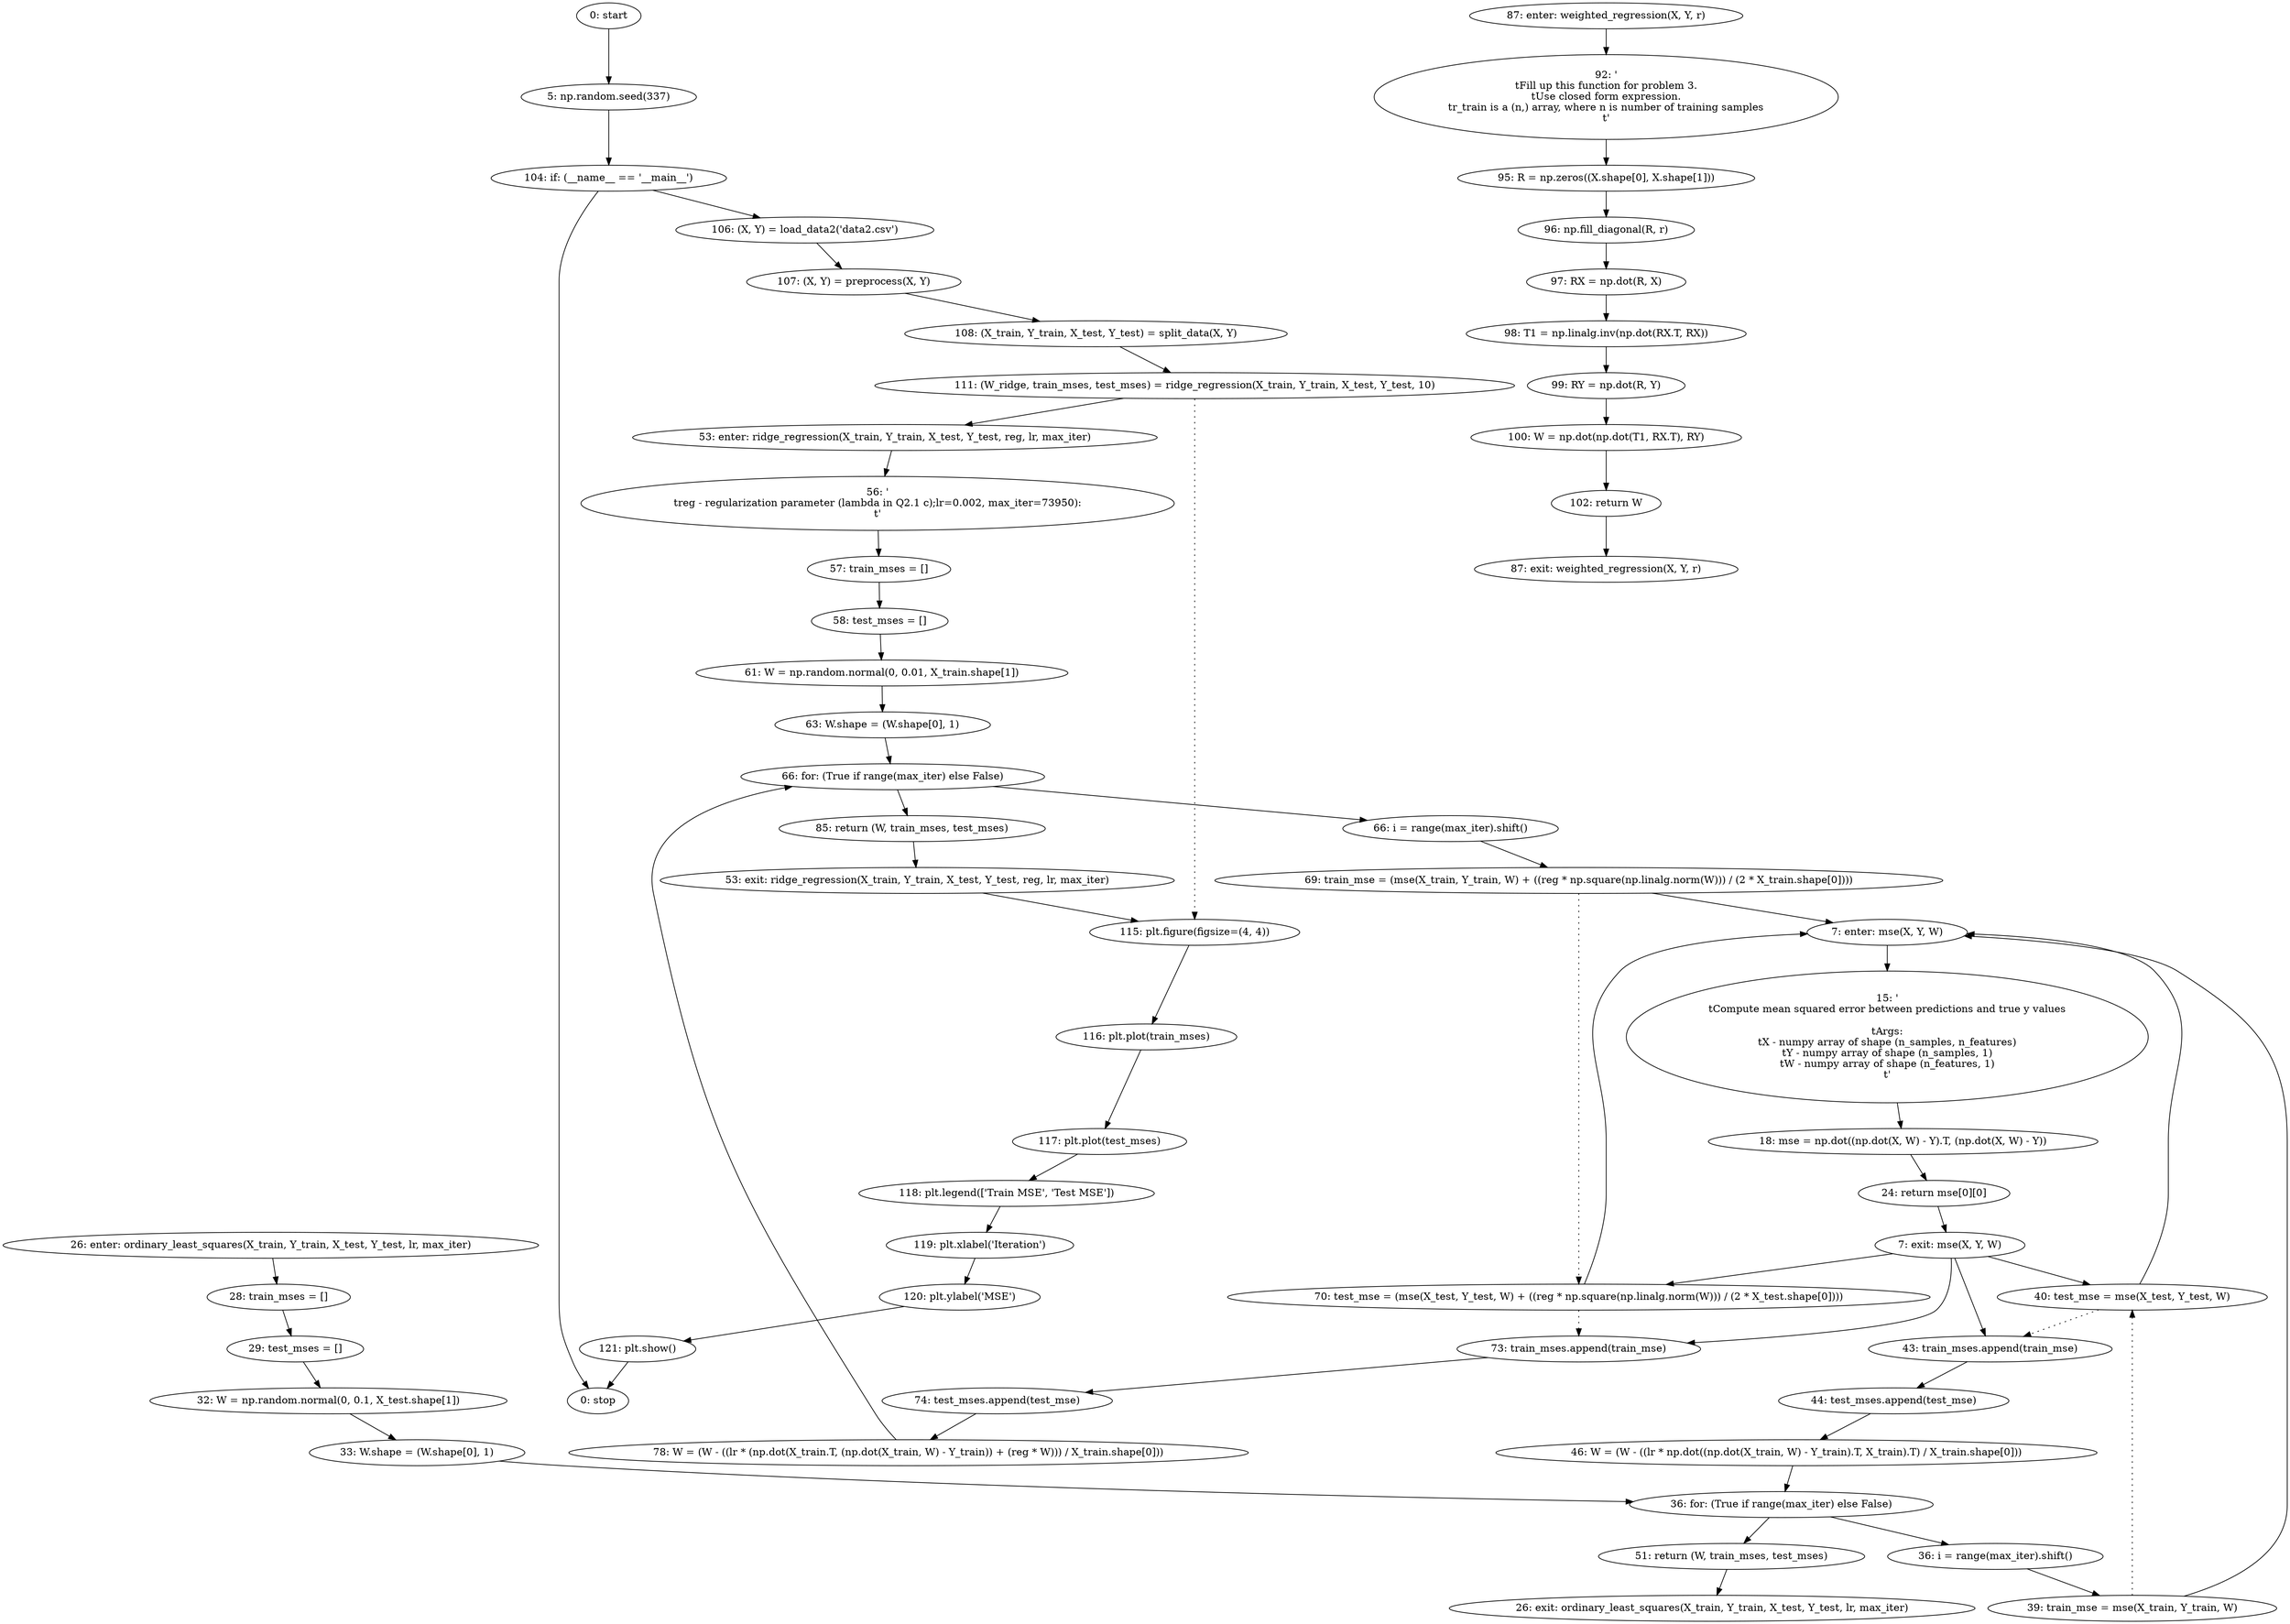 strict digraph "" {
	node [label="\N"];
	0	 [label="0: start"];
	1	 [label="5: np.random.seed(337)"];
	0 -> 1;
	46	 [label="104: if: (__name__ == '__main__')"];
	1 -> 46;
	47	 [label="106: (X, Y) = load_data2('data2.csv')"];
	46 -> 47;
	58	 [label="0: stop"];
	46 -> 58;
	2	 [label="7: enter: mse(X, Y, W)"];
	4	 [label="15: '\n\tCompute mean squared error between predictions and true y values\n\n\tArgs:\n\tX - numpy array of shape (n_samples, n_features)\n\tY \
- numpy array of shape (n_samples, 1)\n\tW - numpy array of shape (n_features, 1)\n\t'"];
	2 -> 4;
	5	 [label="18: mse = np.dot((np.dot(X, W) - Y).T, (np.dot(X, W) - Y))"];
	4 -> 5;
	15	 [label="39: train_mse = mse(X_train, Y_train, W)"];
	15 -> 2;
	16	 [label="40: test_mse = mse(X_test, Y_test, W)"];
	15 -> 16	 [style=dotted,
		weight=100];
	16 -> 2;
	17	 [label="43: train_mses.append(train_mse)"];
	16 -> 17	 [style=dotted,
		weight=100];
	18	 [label="44: test_mses.append(test_mse)"];
	17 -> 18;
	30	 [label="69: train_mse = (mse(X_train, Y_train, W) + ((reg * np.square(np.linalg.norm(W))) / (2 * X_train.shape[0])))"];
	30 -> 2;
	31	 [label="70: test_mse = (mse(X_test, Y_test, W) + ((reg * np.square(np.linalg.norm(W))) / (2 * X_test.shape[0])))"];
	30 -> 31	 [style=dotted,
		weight=100];
	31 -> 2;
	32	 [label="73: train_mses.append(train_mse)"];
	31 -> 32	 [style=dotted,
		weight=100];
	33	 [label="74: test_mses.append(test_mse)"];
	32 -> 33;
	3	 [label="7: exit: mse(X, Y, W)"];
	3 -> 16;
	3 -> 17;
	3 -> 31;
	3 -> 32;
	6	 [label="24: return mse[0][0]"];
	6 -> 3;
	5 -> 6;
	7	 [label="26: enter: ordinary_least_squares(X_train, Y_train, X_test, Y_test, lr, max_iter)"];
	9	 [label="28: train_mses = []"];
	7 -> 9;
	10	 [label="29: test_mses = []"];
	9 -> 10;
	8	 [label="26: exit: ordinary_least_squares(X_train, Y_train, X_test, Y_test, lr, max_iter)"];
	20	 [label="51: return (W, train_mses, test_mses)"];
	20 -> 8;
	11	 [label="32: W = np.random.normal(0, 0.1, X_test.shape[1])"];
	10 -> 11;
	12	 [label="33: W.shape = (W.shape[0], 1)"];
	11 -> 12;
	13	 [label="36: for: (True if range(max_iter) else False)"];
	12 -> 13;
	13 -> 20;
	14	 [label="36: i = range(max_iter).shift()"];
	13 -> 14;
	14 -> 15;
	19	 [label="46: W = (W - ((lr * np.dot((np.dot(X_train, W) - Y_train).T, X_train).T) / X_train.shape[0]))"];
	19 -> 13;
	18 -> 19;
	21	 [label="53: enter: ridge_regression(X_train, Y_train, X_test, Y_test, reg, lr, max_iter)"];
	23	 [label="56: '\n\treg - regularization parameter (lambda in Q2.1 c);lr=0.002, max_iter=73950):\n\t'"];
	21 -> 23;
	24	 [label="57: train_mses = []"];
	23 -> 24;
	50	 [label="111: (W_ridge, train_mses, test_mses) = ridge_regression(X_train, Y_train, X_test, Y_test, 10)"];
	50 -> 21;
	51	 [label="115: plt.figure(figsize=(4, 4))"];
	50 -> 51	 [style=dotted,
		weight=100];
	52	 [label="116: plt.plot(train_mses)"];
	51 -> 52;
	22	 [label="53: exit: ridge_regression(X_train, Y_train, X_test, Y_test, reg, lr, max_iter)"];
	22 -> 51;
	35	 [label="85: return (W, train_mses, test_mses)"];
	35 -> 22;
	25	 [label="58: test_mses = []"];
	24 -> 25;
	26	 [label="61: W = np.random.normal(0, 0.01, X_train.shape[1])"];
	25 -> 26;
	27	 [label="63: W.shape = (W.shape[0], 1)"];
	26 -> 27;
	28	 [label="66: for: (True if range(max_iter) else False)"];
	27 -> 28;
	28 -> 35;
	29	 [label="66: i = range(max_iter).shift()"];
	28 -> 29;
	29 -> 30;
	34	 [label="78: W = (W - ((lr * (np.dot(X_train.T, (np.dot(X_train, W) - Y_train)) + (reg * W))) / X_train.shape[0]))"];
	34 -> 28;
	33 -> 34;
	36	 [label="87: enter: weighted_regression(X, Y, r)"];
	38	 [label="92: '\n\tFill up this function for problem 3.\n\tUse closed form expression.\n\tr_train is a (n,) array, where n is number of training \
samples\n\t'"];
	36 -> 38;
	39	 [label="95: R = np.zeros((X.shape[0], X.shape[1]))"];
	38 -> 39;
	37	 [label="87: exit: weighted_regression(X, Y, r)"];
	45	 [label="102: return W"];
	45 -> 37;
	40	 [label="96: np.fill_diagonal(R, r)"];
	39 -> 40;
	41	 [label="97: RX = np.dot(R, X)"];
	40 -> 41;
	42	 [label="98: T1 = np.linalg.inv(np.dot(RX.T, RX))"];
	41 -> 42;
	43	 [label="99: RY = np.dot(R, Y)"];
	42 -> 43;
	44	 [label="100: W = np.dot(np.dot(T1, RX.T), RY)"];
	43 -> 44;
	44 -> 45;
	48	 [label="107: (X, Y) = preprocess(X, Y)"];
	47 -> 48;
	49	 [label="108: (X_train, Y_train, X_test, Y_test) = split_data(X, Y)"];
	48 -> 49;
	49 -> 50;
	53	 [label="117: plt.plot(test_mses)"];
	52 -> 53;
	54	 [label="118: plt.legend(['Train MSE', 'Test MSE'])"];
	53 -> 54;
	55	 [label="119: plt.xlabel('Iteration')"];
	54 -> 55;
	56	 [label="120: plt.ylabel('MSE')"];
	55 -> 56;
	57	 [label="121: plt.show()"];
	56 -> 57;
	57 -> 58;
}

